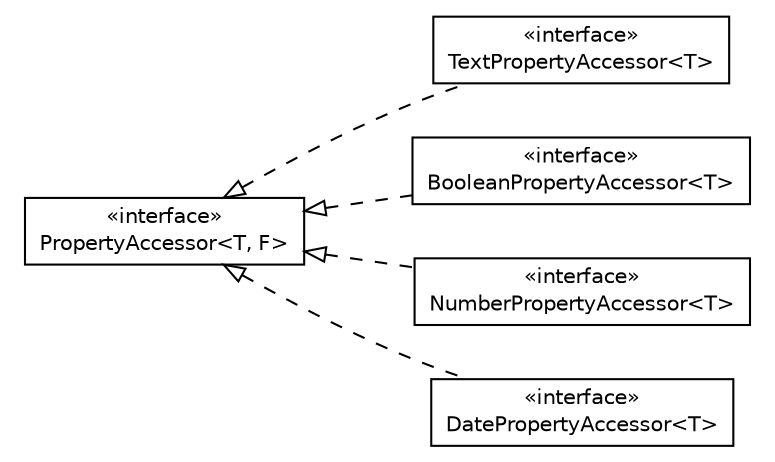 #!/usr/local/bin/dot
#
# Class diagram 
# Generated by UMLGraph version R5_6-24-gf6e263 (http://www.umlgraph.org/)
#

digraph G {
	edge [fontname="Helvetica",fontsize=10,labelfontname="Helvetica",labelfontsize=10];
	node [fontname="Helvetica",fontsize=10,shape=plaintext];
	nodesep=0.25;
	ranksep=0.5;
	rankdir=LR;
	// org.turbogwt.mvp.databind.client.property.TextPropertyAccessor<T>
	c80 [label=<<table title="org.turbogwt.mvp.databind.client.property.TextPropertyAccessor" border="0" cellborder="1" cellspacing="0" cellpadding="2" port="p" href="./TextPropertyAccessor.html">
		<tr><td><table border="0" cellspacing="0" cellpadding="1">
<tr><td align="center" balign="center"> &#171;interface&#187; </td></tr>
<tr><td align="center" balign="center"> TextPropertyAccessor&lt;T&gt; </td></tr>
		</table></td></tr>
		</table>>, URL="./TextPropertyAccessor.html", fontname="Helvetica", fontcolor="black", fontsize=10.0];
	// org.turbogwt.mvp.databind.client.property.BooleanPropertyAccessor<T>
	c81 [label=<<table title="org.turbogwt.mvp.databind.client.property.BooleanPropertyAccessor" border="0" cellborder="1" cellspacing="0" cellpadding="2" port="p" href="./BooleanPropertyAccessor.html">
		<tr><td><table border="0" cellspacing="0" cellpadding="1">
<tr><td align="center" balign="center"> &#171;interface&#187; </td></tr>
<tr><td align="center" balign="center"> BooleanPropertyAccessor&lt;T&gt; </td></tr>
		</table></td></tr>
		</table>>, URL="./BooleanPropertyAccessor.html", fontname="Helvetica", fontcolor="black", fontsize=10.0];
	// org.turbogwt.mvp.databind.client.property.NumberPropertyAccessor<T>
	c82 [label=<<table title="org.turbogwt.mvp.databind.client.property.NumberPropertyAccessor" border="0" cellborder="1" cellspacing="0" cellpadding="2" port="p" href="./NumberPropertyAccessor.html">
		<tr><td><table border="0" cellspacing="0" cellpadding="1">
<tr><td align="center" balign="center"> &#171;interface&#187; </td></tr>
<tr><td align="center" balign="center"> NumberPropertyAccessor&lt;T&gt; </td></tr>
		</table></td></tr>
		</table>>, URL="./NumberPropertyAccessor.html", fontname="Helvetica", fontcolor="black", fontsize=10.0];
	// org.turbogwt.mvp.databind.client.property.PropertyAccessor<T, F>
	c83 [label=<<table title="org.turbogwt.mvp.databind.client.property.PropertyAccessor" border="0" cellborder="1" cellspacing="0" cellpadding="2" port="p" href="./PropertyAccessor.html">
		<tr><td><table border="0" cellspacing="0" cellpadding="1">
<tr><td align="center" balign="center"> &#171;interface&#187; </td></tr>
<tr><td align="center" balign="center"> PropertyAccessor&lt;T, F&gt; </td></tr>
		</table></td></tr>
		</table>>, URL="./PropertyAccessor.html", fontname="Helvetica", fontcolor="black", fontsize=10.0];
	// org.turbogwt.mvp.databind.client.property.DatePropertyAccessor<T>
	c84 [label=<<table title="org.turbogwt.mvp.databind.client.property.DatePropertyAccessor" border="0" cellborder="1" cellspacing="0" cellpadding="2" port="p" href="./DatePropertyAccessor.html">
		<tr><td><table border="0" cellspacing="0" cellpadding="1">
<tr><td align="center" balign="center"> &#171;interface&#187; </td></tr>
<tr><td align="center" balign="center"> DatePropertyAccessor&lt;T&gt; </td></tr>
		</table></td></tr>
		</table>>, URL="./DatePropertyAccessor.html", fontname="Helvetica", fontcolor="black", fontsize=10.0];
	//org.turbogwt.mvp.databind.client.property.TextPropertyAccessor<T> implements org.turbogwt.mvp.databind.client.property.PropertyAccessor<T, F>
	c83:p -> c80:p [dir=back,arrowtail=empty,style=dashed];
	//org.turbogwt.mvp.databind.client.property.BooleanPropertyAccessor<T> implements org.turbogwt.mvp.databind.client.property.PropertyAccessor<T, F>
	c83:p -> c81:p [dir=back,arrowtail=empty,style=dashed];
	//org.turbogwt.mvp.databind.client.property.NumberPropertyAccessor<T> implements org.turbogwt.mvp.databind.client.property.PropertyAccessor<T, F>
	c83:p -> c82:p [dir=back,arrowtail=empty,style=dashed];
	//org.turbogwt.mvp.databind.client.property.DatePropertyAccessor<T> implements org.turbogwt.mvp.databind.client.property.PropertyAccessor<T, F>
	c83:p -> c84:p [dir=back,arrowtail=empty,style=dashed];
}

